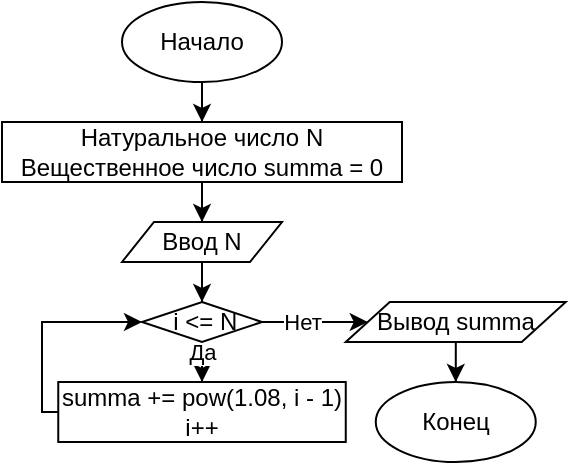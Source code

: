 <mxfile version="14.4.9" type="device"><diagram id="xJsCY4wfl1ZWwhfKGdgd" name="Page-1"><mxGraphModel dx="635" dy="248" grid="1" gridSize="10" guides="1" tooltips="1" connect="1" arrows="1" fold="1" page="1" pageScale="1" pageWidth="850" pageHeight="1100" math="0" shadow="0"><root><mxCell id="0"/><mxCell id="1" parent="0"/><mxCell id="JwAtSXYHmNs1fXUTw-If-180" style="edgeStyle=orthogonalEdgeStyle;rounded=0;orthogonalLoop=1;jettySize=auto;html=1;entryX=0.5;entryY=0;entryDx=0;entryDy=0;" edge="1" parent="1" source="JwAtSXYHmNs1fXUTw-If-181" target="JwAtSXYHmNs1fXUTw-If-183"><mxGeometry relative="1" as="geometry"/></mxCell><mxCell id="JwAtSXYHmNs1fXUTw-If-181" value="Начало" style="ellipse;whiteSpace=wrap;html=1;" vertex="1" parent="1"><mxGeometry x="280" y="740" width="80" height="40" as="geometry"/></mxCell><mxCell id="JwAtSXYHmNs1fXUTw-If-182" style="edgeStyle=orthogonalEdgeStyle;rounded=0;orthogonalLoop=1;jettySize=auto;html=1;" edge="1" parent="1" source="JwAtSXYHmNs1fXUTw-If-183" target="JwAtSXYHmNs1fXUTw-If-185"><mxGeometry relative="1" as="geometry"/></mxCell><mxCell id="JwAtSXYHmNs1fXUTw-If-183" value="Натуральное число N&lt;br&gt;Вещественное число summa = 0" style="rounded=0;whiteSpace=wrap;html=1;" vertex="1" parent="1"><mxGeometry x="220" y="800" width="200" height="30" as="geometry"/></mxCell><mxCell id="JwAtSXYHmNs1fXUTw-If-184" style="edgeStyle=orthogonalEdgeStyle;rounded=0;orthogonalLoop=1;jettySize=auto;html=1;" edge="1" parent="1" source="JwAtSXYHmNs1fXUTw-If-185" target="JwAtSXYHmNs1fXUTw-If-191"><mxGeometry relative="1" as="geometry"/></mxCell><mxCell id="JwAtSXYHmNs1fXUTw-If-185" value="Ввод N" style="shape=parallelogram;perimeter=parallelogramPerimeter;whiteSpace=wrap;html=1;" vertex="1" parent="1"><mxGeometry x="280" y="850" width="80" height="20" as="geometry"/></mxCell><mxCell id="JwAtSXYHmNs1fXUTw-If-186" value="Конец" style="ellipse;whiteSpace=wrap;html=1;" vertex="1" parent="1"><mxGeometry x="406.88" y="930" width="80" height="40" as="geometry"/></mxCell><mxCell id="JwAtSXYHmNs1fXUTw-If-187" style="edgeStyle=orthogonalEdgeStyle;rounded=0;orthogonalLoop=1;jettySize=auto;html=1;entryX=0;entryY=0.5;entryDx=0;entryDy=0;" edge="1" parent="1" source="JwAtSXYHmNs1fXUTw-If-191" target="JwAtSXYHmNs1fXUTw-If-193"><mxGeometry relative="1" as="geometry"/></mxCell><mxCell id="JwAtSXYHmNs1fXUTw-If-188" value="Нет" style="edgeLabel;html=1;align=center;verticalAlign=middle;resizable=0;points=[];" vertex="1" connectable="0" parent="JwAtSXYHmNs1fXUTw-If-187"><mxGeometry x="-0.618" y="-1" relative="1" as="geometry"><mxPoint x="9.71" y="-1" as="offset"/></mxGeometry></mxCell><mxCell id="JwAtSXYHmNs1fXUTw-If-189" style="edgeStyle=orthogonalEdgeStyle;rounded=0;orthogonalLoop=1;jettySize=auto;html=1;entryX=0.5;entryY=0;entryDx=0;entryDy=0;" edge="1" parent="1" source="JwAtSXYHmNs1fXUTw-If-191" target="JwAtSXYHmNs1fXUTw-If-195"><mxGeometry relative="1" as="geometry"/></mxCell><mxCell id="JwAtSXYHmNs1fXUTw-If-190" value="Да" style="edgeLabel;html=1;align=center;verticalAlign=middle;resizable=0;points=[];" vertex="1" connectable="0" parent="JwAtSXYHmNs1fXUTw-If-189"><mxGeometry x="0.608" relative="1" as="geometry"><mxPoint y="-3.19" as="offset"/></mxGeometry></mxCell><mxCell id="JwAtSXYHmNs1fXUTw-If-191" value="&amp;nbsp;i &amp;lt;= N" style="rhombus;whiteSpace=wrap;html=1;" vertex="1" parent="1"><mxGeometry x="290" y="890" width="60" height="20" as="geometry"/></mxCell><mxCell id="JwAtSXYHmNs1fXUTw-If-196" style="edgeStyle=orthogonalEdgeStyle;rounded=0;orthogonalLoop=1;jettySize=auto;html=1;" edge="1" parent="1" source="JwAtSXYHmNs1fXUTw-If-193" target="JwAtSXYHmNs1fXUTw-If-186"><mxGeometry relative="1" as="geometry"/></mxCell><mxCell id="JwAtSXYHmNs1fXUTw-If-193" value="Вывод summa" style="shape=parallelogram;perimeter=parallelogramPerimeter;whiteSpace=wrap;html=1;" vertex="1" parent="1"><mxGeometry x="391.88" y="890" width="110" height="20" as="geometry"/></mxCell><mxCell id="JwAtSXYHmNs1fXUTw-If-194" style="edgeStyle=orthogonalEdgeStyle;rounded=0;orthogonalLoop=1;jettySize=auto;html=1;entryX=0;entryY=0.5;entryDx=0;entryDy=0;" edge="1" parent="1" source="JwAtSXYHmNs1fXUTw-If-195" target="JwAtSXYHmNs1fXUTw-If-191"><mxGeometry relative="1" as="geometry"><Array as="points"><mxPoint x="240" y="945"/><mxPoint x="240" y="900"/></Array></mxGeometry></mxCell><mxCell id="JwAtSXYHmNs1fXUTw-If-195" value="summa += pow(1.08, i - 1)&lt;br&gt;i++" style="rounded=0;whiteSpace=wrap;html=1;" vertex="1" parent="1"><mxGeometry x="248.13" y="930" width="143.75" height="30" as="geometry"/></mxCell></root></mxGraphModel></diagram></mxfile>